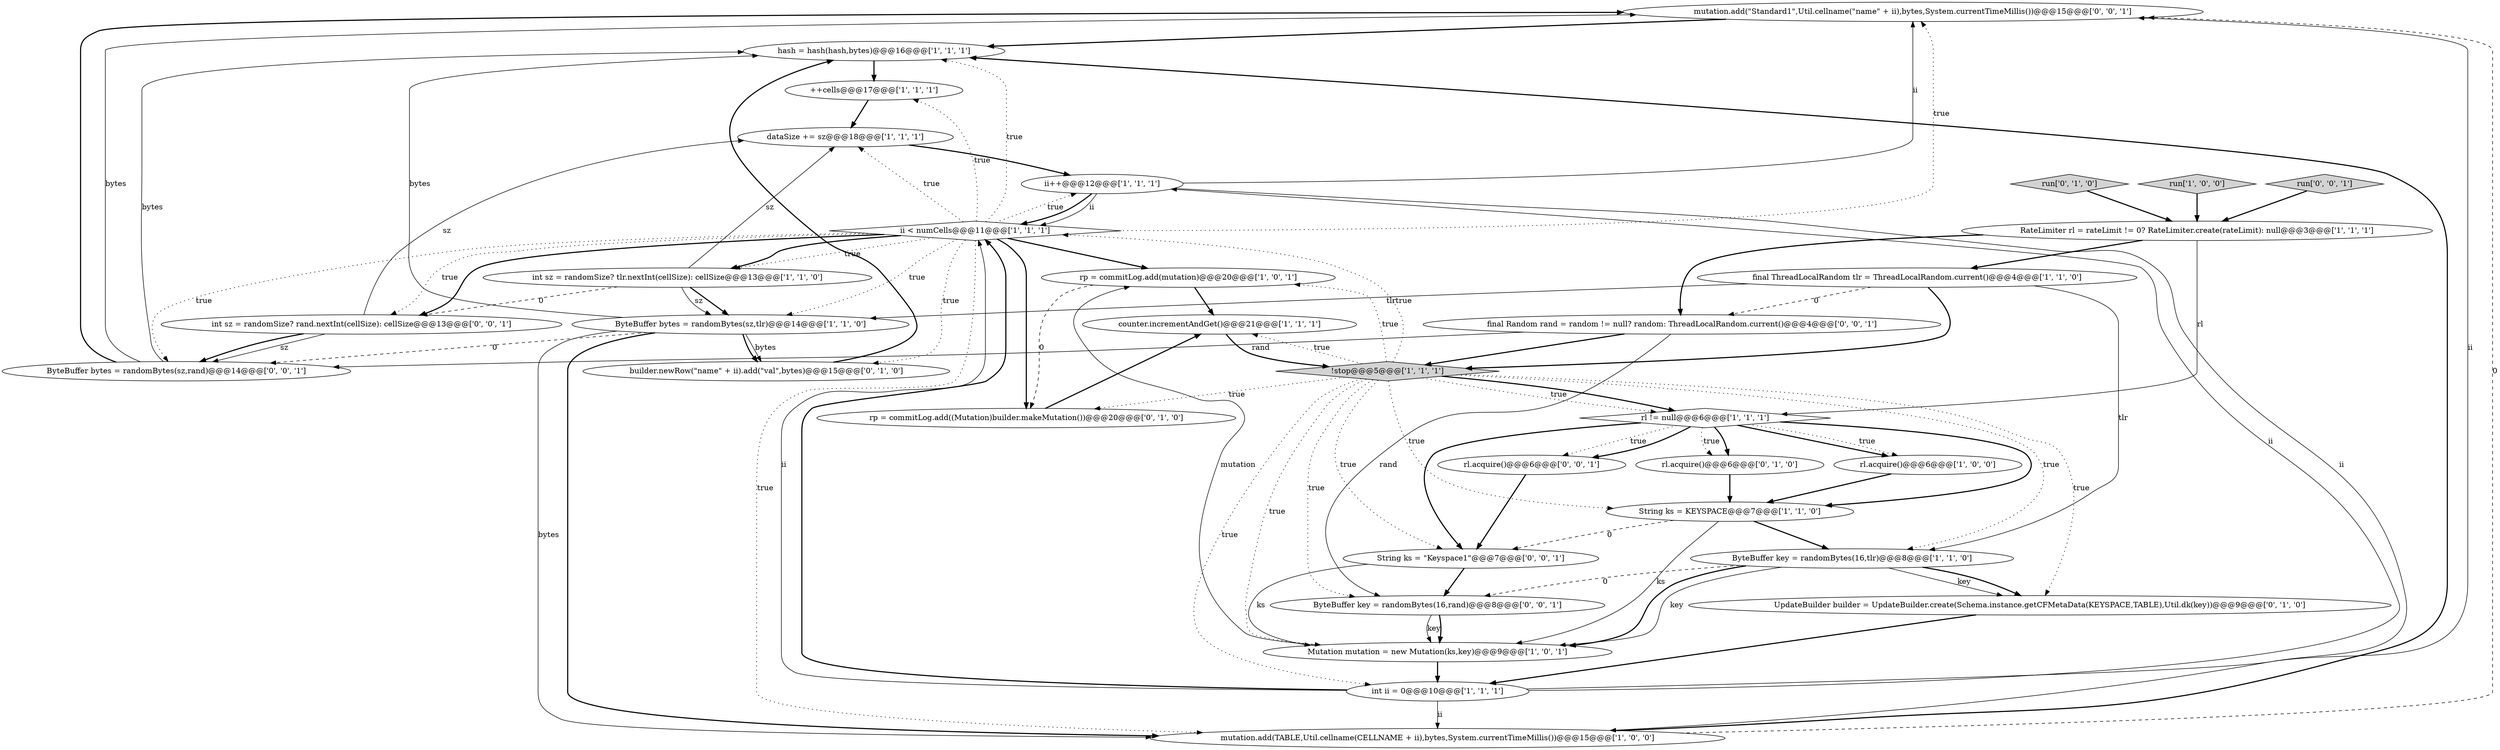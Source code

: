 digraph {
27 [style = filled, label = "mutation.add(\"Standard1\",Util.cellname(\"name\" + ii),bytes,System.currentTimeMillis())@@@15@@@['0', '0', '1']", fillcolor = white, shape = ellipse image = "AAA0AAABBB3BBB"];
5 [style = filled, label = "dataSize += sz@@@18@@@['1', '1', '1']", fillcolor = white, shape = ellipse image = "AAA0AAABBB1BBB"];
15 [style = filled, label = "ii < numCells@@@11@@@['1', '1', '1']", fillcolor = white, shape = diamond image = "AAA0AAABBB1BBB"];
22 [style = filled, label = "UpdateBuilder builder = UpdateBuilder.create(Schema.instance.getCFMetaData(KEYSPACE,TABLE),Util.dk(key))@@@9@@@['0', '1', '0']", fillcolor = white, shape = ellipse image = "AAA0AAABBB2BBB"];
3 [style = filled, label = "ByteBuffer key = randomBytes(16,tlr)@@@8@@@['1', '1', '0']", fillcolor = white, shape = ellipse image = "AAA0AAABBB1BBB"];
18 [style = filled, label = "rp = commitLog.add(mutation)@@@20@@@['1', '0', '1']", fillcolor = white, shape = ellipse image = "AAA0AAABBB1BBB"];
16 [style = filled, label = "int ii = 0@@@10@@@['1', '1', '1']", fillcolor = white, shape = ellipse image = "AAA0AAABBB1BBB"];
20 [style = filled, label = "builder.newRow(\"name\" + ii).add(\"val\",bytes)@@@15@@@['0', '1', '0']", fillcolor = white, shape = ellipse image = "AAA0AAABBB2BBB"];
19 [style = filled, label = "counter.incrementAndGet()@@@21@@@['1', '1', '1']", fillcolor = white, shape = ellipse image = "AAA0AAABBB1BBB"];
31 [style = filled, label = "String ks = \"Keyspace1\"@@@7@@@['0', '0', '1']", fillcolor = white, shape = ellipse image = "AAA0AAABBB3BBB"];
29 [style = filled, label = "final Random rand = random != null? random: ThreadLocalRandom.current()@@@4@@@['0', '0', '1']", fillcolor = white, shape = ellipse image = "AAA0AAABBB3BBB"];
10 [style = filled, label = "final ThreadLocalRandom tlr = ThreadLocalRandom.current()@@@4@@@['1', '1', '0']", fillcolor = white, shape = ellipse image = "AAA0AAABBB1BBB"];
32 [style = filled, label = "ByteBuffer bytes = randomBytes(sz,rand)@@@14@@@['0', '0', '1']", fillcolor = white, shape = ellipse image = "AAA0AAABBB3BBB"];
0 [style = filled, label = "Mutation mutation = new Mutation(ks,key)@@@9@@@['1', '0', '1']", fillcolor = white, shape = ellipse image = "AAA0AAABBB1BBB"];
2 [style = filled, label = "++cells@@@17@@@['1', '1', '1']", fillcolor = white, shape = ellipse image = "AAA0AAABBB1BBB"];
23 [style = filled, label = "rp = commitLog.add((Mutation)builder.makeMutation())@@@20@@@['0', '1', '0']", fillcolor = white, shape = ellipse image = "AAA1AAABBB2BBB"];
26 [style = filled, label = "rl.acquire()@@@6@@@['0', '0', '1']", fillcolor = white, shape = ellipse image = "AAA0AAABBB3BBB"];
17 [style = filled, label = "run['1', '0', '0']", fillcolor = lightgray, shape = diamond image = "AAA0AAABBB1BBB"];
6 [style = filled, label = "String ks = KEYSPACE@@@7@@@['1', '1', '0']", fillcolor = white, shape = ellipse image = "AAA0AAABBB1BBB"];
8 [style = filled, label = "RateLimiter rl = rateLimit != 0? RateLimiter.create(rateLimit): null@@@3@@@['1', '1', '1']", fillcolor = white, shape = ellipse image = "AAA0AAABBB1BBB"];
30 [style = filled, label = "int sz = randomSize? rand.nextInt(cellSize): cellSize@@@13@@@['0', '0', '1']", fillcolor = white, shape = ellipse image = "AAA0AAABBB3BBB"];
21 [style = filled, label = "rl.acquire()@@@6@@@['0', '1', '0']", fillcolor = white, shape = ellipse image = "AAA0AAABBB2BBB"];
11 [style = filled, label = "int sz = randomSize? tlr.nextInt(cellSize): cellSize@@@13@@@['1', '1', '0']", fillcolor = white, shape = ellipse image = "AAA0AAABBB1BBB"];
14 [style = filled, label = "rl != null@@@6@@@['1', '1', '1']", fillcolor = white, shape = diamond image = "AAA0AAABBB1BBB"];
1 [style = filled, label = "ii++@@@12@@@['1', '1', '1']", fillcolor = white, shape = ellipse image = "AAA0AAABBB1BBB"];
12 [style = filled, label = "hash = hash(hash,bytes)@@@16@@@['1', '1', '1']", fillcolor = white, shape = ellipse image = "AAA0AAABBB1BBB"];
28 [style = filled, label = "run['0', '0', '1']", fillcolor = lightgray, shape = diamond image = "AAA0AAABBB3BBB"];
9 [style = filled, label = "rl.acquire()@@@6@@@['1', '0', '0']", fillcolor = white, shape = ellipse image = "AAA0AAABBB1BBB"];
25 [style = filled, label = "ByteBuffer key = randomBytes(16,rand)@@@8@@@['0', '0', '1']", fillcolor = white, shape = ellipse image = "AAA0AAABBB3BBB"];
24 [style = filled, label = "run['0', '1', '0']", fillcolor = lightgray, shape = diamond image = "AAA0AAABBB2BBB"];
13 [style = filled, label = "!stop@@@5@@@['1', '1', '1']", fillcolor = lightgray, shape = diamond image = "AAA0AAABBB1BBB"];
4 [style = filled, label = "ByteBuffer bytes = randomBytes(sz,tlr)@@@14@@@['1', '1', '0']", fillcolor = white, shape = ellipse image = "AAA0AAABBB1BBB"];
7 [style = filled, label = "mutation.add(TABLE,Util.cellname(CELLNAME + ii),bytes,System.currentTimeMillis())@@@15@@@['1', '0', '0']", fillcolor = white, shape = ellipse image = "AAA0AAABBB1BBB"];
29->13 [style = bold, label=""];
11->4 [style = bold, label=""];
16->15 [style = solid, label="ii"];
16->7 [style = solid, label="ii"];
15->1 [style = dotted, label="true"];
5->1 [style = bold, label=""];
10->29 [style = dashed, label="0"];
14->26 [style = dotted, label="true"];
30->32 [style = solid, label="sz"];
11->30 [style = dashed, label="0"];
3->22 [style = solid, label="key"];
4->32 [style = dashed, label="0"];
15->32 [style = dotted, label="true"];
18->23 [style = dashed, label="0"];
15->2 [style = dotted, label="true"];
15->20 [style = dotted, label="true"];
13->0 [style = dotted, label="true"];
13->22 [style = dotted, label="true"];
17->8 [style = bold, label=""];
4->7 [style = solid, label="bytes"];
16->1 [style = solid, label="ii"];
15->7 [style = dotted, label="true"];
30->5 [style = solid, label="sz"];
11->5 [style = solid, label="sz"];
1->15 [style = solid, label="ii"];
14->21 [style = bold, label=""];
15->23 [style = bold, label=""];
13->16 [style = dotted, label="true"];
28->8 [style = bold, label=""];
8->14 [style = solid, label="rl"];
3->25 [style = dashed, label="0"];
15->4 [style = dotted, label="true"];
13->25 [style = dotted, label="true"];
7->12 [style = bold, label=""];
16->27 [style = solid, label="ii"];
13->19 [style = dotted, label="true"];
13->3 [style = dotted, label="true"];
1->15 [style = bold, label=""];
13->15 [style = dotted, label="true"];
3->22 [style = bold, label=""];
0->18 [style = solid, label="mutation"];
4->12 [style = solid, label="bytes"];
7->27 [style = dashed, label="0"];
21->6 [style = bold, label=""];
13->14 [style = dotted, label="true"];
20->12 [style = bold, label=""];
8->10 [style = bold, label=""];
31->25 [style = bold, label=""];
31->0 [style = solid, label="ks"];
15->30 [style = bold, label=""];
13->6 [style = dotted, label="true"];
29->25 [style = solid, label="rand"];
4->7 [style = bold, label=""];
15->27 [style = dotted, label="true"];
4->20 [style = solid, label="bytes"];
15->18 [style = bold, label=""];
12->2 [style = bold, label=""];
22->16 [style = bold, label=""];
32->27 [style = bold, label=""];
14->9 [style = bold, label=""];
10->3 [style = solid, label="tlr"];
1->7 [style = solid, label="ii"];
25->0 [style = solid, label="key"];
19->13 [style = bold, label=""];
13->23 [style = dotted, label="true"];
9->6 [style = bold, label=""];
14->31 [style = bold, label=""];
15->5 [style = dotted, label="true"];
13->18 [style = dotted, label="true"];
10->13 [style = bold, label=""];
15->11 [style = bold, label=""];
32->12 [style = solid, label="bytes"];
30->32 [style = bold, label=""];
6->3 [style = bold, label=""];
6->0 [style = solid, label="ks"];
25->0 [style = bold, label=""];
15->30 [style = dotted, label="true"];
24->8 [style = bold, label=""];
14->9 [style = dotted, label="true"];
6->31 [style = dashed, label="0"];
1->27 [style = solid, label="ii"];
32->27 [style = solid, label="bytes"];
13->31 [style = dotted, label="true"];
10->4 [style = solid, label="tlr"];
23->19 [style = bold, label=""];
27->12 [style = bold, label=""];
2->5 [style = bold, label=""];
26->31 [style = bold, label=""];
16->15 [style = bold, label=""];
15->11 [style = dotted, label="true"];
14->26 [style = bold, label=""];
11->4 [style = solid, label="sz"];
4->20 [style = bold, label=""];
14->21 [style = dotted, label="true"];
8->29 [style = bold, label=""];
3->0 [style = solid, label="key"];
18->19 [style = bold, label=""];
3->0 [style = bold, label=""];
14->6 [style = bold, label=""];
13->14 [style = bold, label=""];
29->32 [style = solid, label="rand"];
15->12 [style = dotted, label="true"];
0->16 [style = bold, label=""];
}
